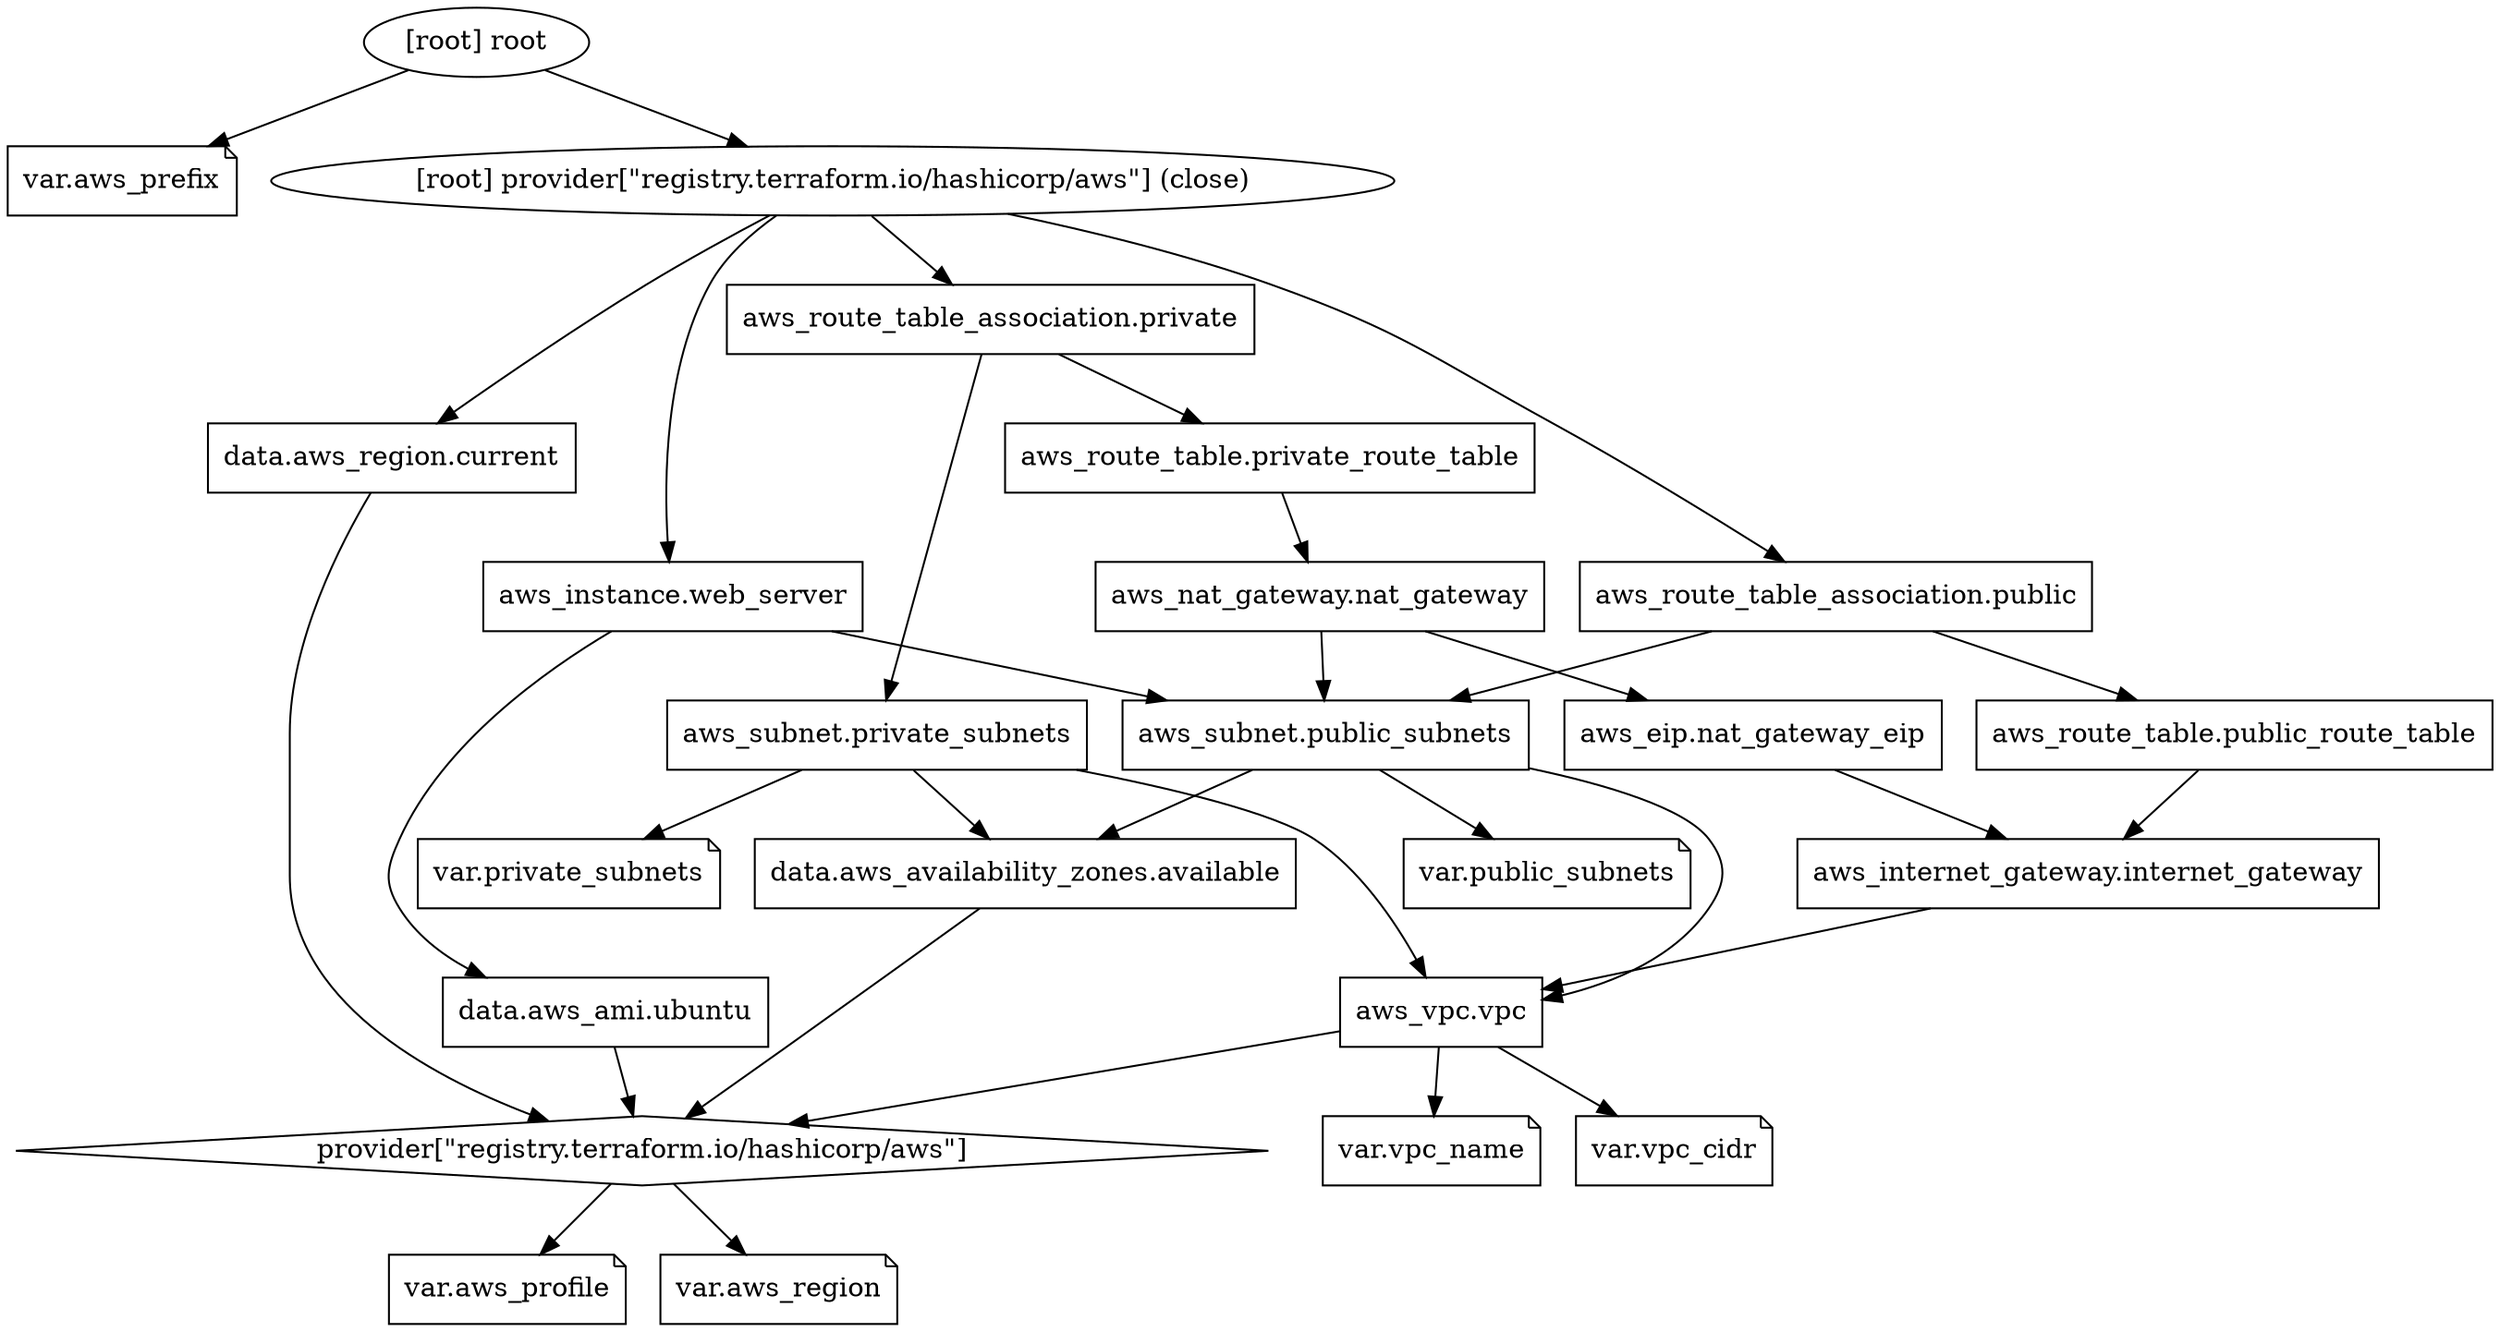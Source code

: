 digraph {
	compound = "true"
	newrank = "true"
	subgraph "root" {
		"[root] aws_eip.nat_gateway_eip (expand)" [label = "aws_eip.nat_gateway_eip", shape = "box"]
		"[root] aws_instance.web_server (expand)" [label = "aws_instance.web_server", shape = "box"]
		"[root] aws_internet_gateway.internet_gateway (expand)" [label = "aws_internet_gateway.internet_gateway", shape = "box"]
		"[root] aws_nat_gateway.nat_gateway (expand)" [label = "aws_nat_gateway.nat_gateway", shape = "box"]
		"[root] aws_route_table.private_route_table (expand)" [label = "aws_route_table.private_route_table", shape = "box"]
		"[root] aws_route_table.public_route_table (expand)" [label = "aws_route_table.public_route_table", shape = "box"]
		"[root] aws_route_table_association.private (expand)" [label = "aws_route_table_association.private", shape = "box"]
		"[root] aws_route_table_association.public (expand)" [label = "aws_route_table_association.public", shape = "box"]
		"[root] aws_subnet.private_subnets (expand)" [label = "aws_subnet.private_subnets", shape = "box"]
		"[root] aws_subnet.public_subnets (expand)" [label = "aws_subnet.public_subnets", shape = "box"]
		"[root] aws_vpc.vpc (expand)" [label = "aws_vpc.vpc", shape = "box"]
		"[root] data.aws_ami.ubuntu (expand)" [label = "data.aws_ami.ubuntu", shape = "box"]
		"[root] data.aws_availability_zones.available (expand)" [label = "data.aws_availability_zones.available", shape = "box"]
		"[root] data.aws_region.current (expand)" [label = "data.aws_region.current", shape = "box"]
		"[root] provider[\"registry.terraform.io/hashicorp/aws\"]" [label = "provider[\"registry.terraform.io/hashicorp/aws\"]", shape = "diamond"]
		"[root] var.aws_prefix" [label = "var.aws_prefix", shape = "note"]
		"[root] var.aws_profile" [label = "var.aws_profile", shape = "note"]
		"[root] var.aws_region" [label = "var.aws_region", shape = "note"]
		"[root] var.private_subnets" [label = "var.private_subnets", shape = "note"]
		"[root] var.public_subnets" [label = "var.public_subnets", shape = "note"]
		"[root] var.vpc_cidr" [label = "var.vpc_cidr", shape = "note"]
		"[root] var.vpc_name" [label = "var.vpc_name", shape = "note"]
		"[root] aws_eip.nat_gateway_eip (expand)" -> "[root] aws_internet_gateway.internet_gateway (expand)"
		"[root] aws_instance.web_server (expand)" -> "[root] aws_subnet.public_subnets (expand)"
		"[root] aws_instance.web_server (expand)" -> "[root] data.aws_ami.ubuntu (expand)"
		"[root] aws_internet_gateway.internet_gateway (expand)" -> "[root] aws_vpc.vpc (expand)"
		"[root] aws_nat_gateway.nat_gateway (expand)" -> "[root] aws_eip.nat_gateway_eip (expand)"
		"[root] aws_nat_gateway.nat_gateway (expand)" -> "[root] aws_subnet.public_subnets (expand)"
		"[root] aws_route_table.private_route_table (expand)" -> "[root] aws_nat_gateway.nat_gateway (expand)"
		"[root] aws_route_table.public_route_table (expand)" -> "[root] aws_internet_gateway.internet_gateway (expand)"
		"[root] aws_route_table_association.private (expand)" -> "[root] aws_route_table.private_route_table (expand)"
		"[root] aws_route_table_association.private (expand)" -> "[root] aws_subnet.private_subnets (expand)"
		"[root] aws_route_table_association.public (expand)" -> "[root] aws_route_table.public_route_table (expand)"
		"[root] aws_route_table_association.public (expand)" -> "[root] aws_subnet.public_subnets (expand)"
		"[root] aws_subnet.private_subnets (expand)" -> "[root] aws_vpc.vpc (expand)"
		"[root] aws_subnet.private_subnets (expand)" -> "[root] data.aws_availability_zones.available (expand)"
		"[root] aws_subnet.private_subnets (expand)" -> "[root] var.private_subnets"
		"[root] aws_subnet.public_subnets (expand)" -> "[root] aws_vpc.vpc (expand)"
		"[root] aws_subnet.public_subnets (expand)" -> "[root] data.aws_availability_zones.available (expand)"
		"[root] aws_subnet.public_subnets (expand)" -> "[root] var.public_subnets"
		"[root] aws_vpc.vpc (expand)" -> "[root] provider[\"registry.terraform.io/hashicorp/aws\"]"
		"[root] aws_vpc.vpc (expand)" -> "[root] var.vpc_cidr"
		"[root] aws_vpc.vpc (expand)" -> "[root] var.vpc_name"
		"[root] data.aws_ami.ubuntu (expand)" -> "[root] provider[\"registry.terraform.io/hashicorp/aws\"]"
		"[root] data.aws_availability_zones.available (expand)" -> "[root] provider[\"registry.terraform.io/hashicorp/aws\"]"
		"[root] data.aws_region.current (expand)" -> "[root] provider[\"registry.terraform.io/hashicorp/aws\"]"
		"[root] provider[\"registry.terraform.io/hashicorp/aws\"] (close)" -> "[root] aws_instance.web_server (expand)"
		"[root] provider[\"registry.terraform.io/hashicorp/aws\"] (close)" -> "[root] aws_route_table_association.private (expand)"
		"[root] provider[\"registry.terraform.io/hashicorp/aws\"] (close)" -> "[root] aws_route_table_association.public (expand)"
		"[root] provider[\"registry.terraform.io/hashicorp/aws\"] (close)" -> "[root] data.aws_region.current (expand)"
		"[root] provider[\"registry.terraform.io/hashicorp/aws\"]" -> "[root] var.aws_profile"
		"[root] provider[\"registry.terraform.io/hashicorp/aws\"]" -> "[root] var.aws_region"
		"[root] root" -> "[root] provider[\"registry.terraform.io/hashicorp/aws\"] (close)"
		"[root] root" -> "[root] var.aws_prefix"
	}
}

